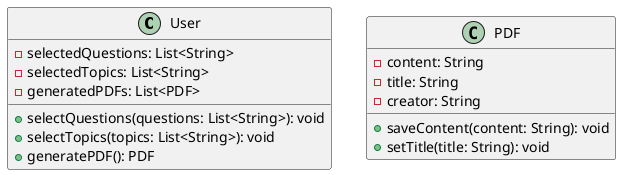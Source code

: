 @startuml
   class User {
       - selectedQuestions: List<String>
       - selectedTopics: List<String>
       - generatedPDFs: List<PDF>
       + selectQuestions(questions: List<String>): void
       + selectTopics(topics: List<String>): void
       + generatePDF(): PDF
   }

   class PDF {
       - content: String
       - title: String
       - creator: String
       + saveContent(content: String): void
       + setTitle(title: String): void
   }
   @enduml